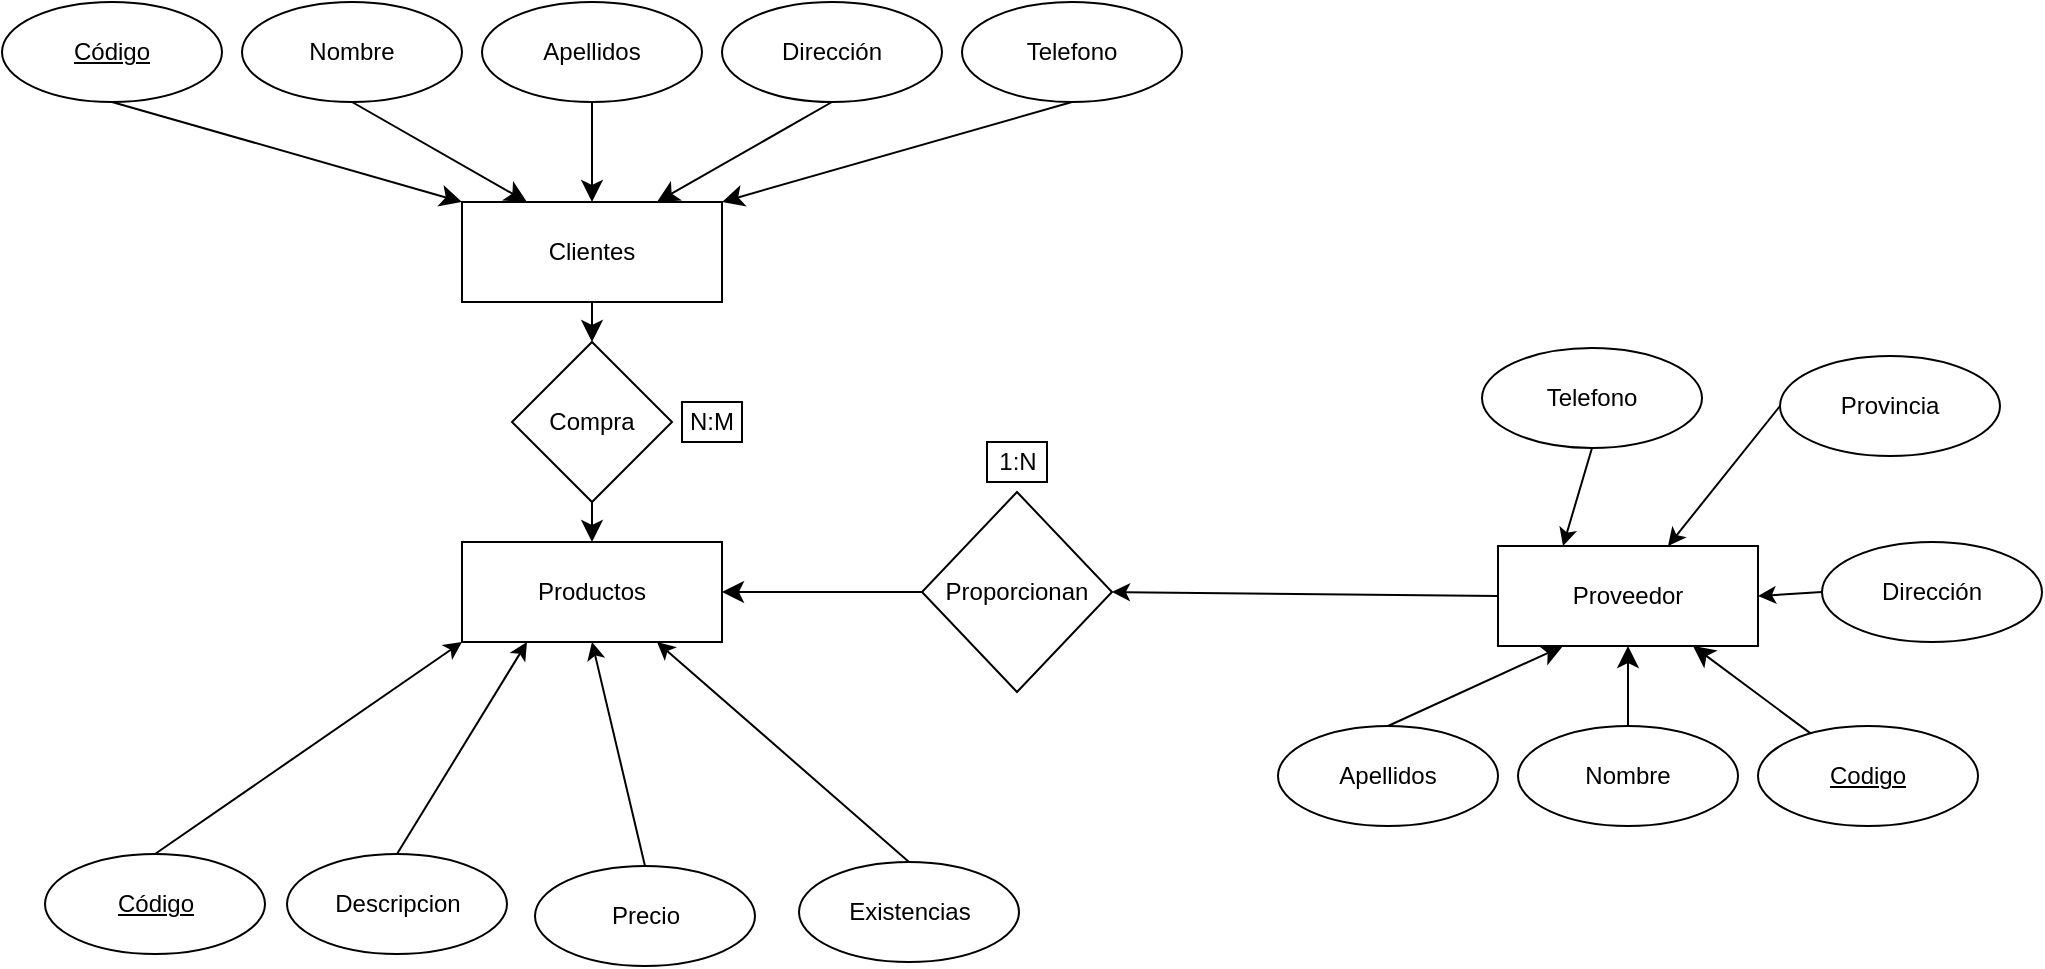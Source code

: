 <mxfile>
    <diagram id="QbtTy5d3Nsz8G3WIjJxL" name="Ejercicio 8">
        <mxGraphModel dx="2420" dy="2289" grid="0" gridSize="11" guides="1" tooltips="1" connect="1" arrows="1" fold="1" page="0" pageScale="1" pageWidth="827" pageHeight="1169" math="0" shadow="0">
            <root>
                <mxCell id="0"/>
                <mxCell id="1" parent="0"/>
                <mxCell id="2" value="Productos" style="rounded=0;hachureGap=4;fontFamily=Helvetica;strokeColor=default;shadow=0;fontColor=default;labelBackgroundColor=none;labelBorderColor=none;textShadow=0;whiteSpace=wrap;convertToSvg=0;html=1;" vertex="1" parent="1">
                    <mxGeometry x="-70" y="540" width="130" height="50" as="geometry"/>
                </mxCell>
                <mxCell id="9" value="" style="edgeStyle=none;curved=1;rounded=0;hachureGap=4;orthogonalLoop=1;jettySize=auto;exitX=0.5;exitY=1;exitDx=0;exitDy=0;entryX=0.5;entryY=0;entryDx=0;entryDy=0;fontFamily=Helvetica;fontSize=12;startSize=8;endSize=8;strokeColor=default;shadow=0;fontColor=default;labelBackgroundColor=none;labelBorderColor=none;textShadow=0;convertToSvg=0;html=1;" edge="1" parent="1" source="10" target="2">
                    <mxGeometry relative="1" as="geometry"/>
                </mxCell>
                <mxCell id="10" value="Compra" style="rhombus;hachureGap=4;fontFamily=Helvetica;strokeColor=default;shadow=0;fontColor=default;labelBackgroundColor=none;labelBorderColor=none;textShadow=0;whiteSpace=wrap;convertToSvg=0;html=1;" vertex="1" parent="1">
                    <mxGeometry x="-45" y="440" width="80" height="80" as="geometry"/>
                </mxCell>
                <mxCell id="11" value="" style="edgeStyle=none;curved=1;rounded=0;hachureGap=4;orthogonalLoop=1;jettySize=auto;exitX=0.5;exitY=1;exitDx=0;exitDy=0;entryX=0.5;entryY=0;entryDx=0;entryDy=0;fontFamily=Helvetica;fontSize=12;startSize=8;endSize=8;strokeColor=default;shadow=0;fontColor=default;labelBackgroundColor=none;labelBorderColor=none;textShadow=0;convertToSvg=0;html=1;" edge="1" parent="1" source="12" target="10">
                    <mxGeometry relative="1" as="geometry"/>
                </mxCell>
                <mxCell id="12" value="Clientes" style="rounded=0;hachureGap=4;fontFamily=Helvetica;strokeColor=default;shadow=0;fontColor=default;labelBackgroundColor=none;labelBorderColor=none;textShadow=0;whiteSpace=wrap;convertToSvg=0;html=1;" vertex="1" parent="1">
                    <mxGeometry x="-70" y="370" width="130" height="50" as="geometry"/>
                </mxCell>
                <mxCell id="13" value="" style="edgeStyle=none;curved=1;rounded=0;hachureGap=4;orthogonalLoop=1;jettySize=auto;exitX=0.5;exitY=1;exitDx=0;exitDy=0;entryX=0.25;entryY=0;entryDx=0;entryDy=0;fontFamily=Helvetica;fontSize=12;startSize=8;endSize=8;strokeColor=default;shadow=0;fontColor=default;labelBackgroundColor=none;labelBorderColor=none;textShadow=0;convertToSvg=0;html=1;" edge="1" parent="1" source="14" target="12">
                    <mxGeometry relative="1" as="geometry"/>
                </mxCell>
                <mxCell id="14" value="Nombre" style="ellipse;hachureGap=4;fontFamily=Helvetica;strokeColor=default;shadow=0;fontColor=default;labelBackgroundColor=none;labelBorderColor=none;textShadow=0;whiteSpace=wrap;convertToSvg=0;html=1;" vertex="1" parent="1">
                    <mxGeometry x="-180" y="270" width="110" height="50" as="geometry"/>
                </mxCell>
                <mxCell id="15" value="" style="edgeStyle=none;curved=1;rounded=0;hachureGap=4;orthogonalLoop=1;jettySize=auto;exitX=0.5;exitY=1;exitDx=0;exitDy=0;entryX=0.5;entryY=0;entryDx=0;entryDy=0;fontFamily=Helvetica;fontSize=12;startSize=8;endSize=8;strokeColor=default;shadow=0;fontColor=default;labelBackgroundColor=none;labelBorderColor=none;textShadow=0;convertToSvg=0;html=1;" edge="1" parent="1" source="16" target="12">
                    <mxGeometry relative="1" as="geometry"/>
                </mxCell>
                <mxCell id="16" value="Apellidos" style="ellipse;hachureGap=4;fontFamily=Helvetica;strokeColor=default;shadow=0;fontColor=default;labelBackgroundColor=none;labelBorderColor=none;textShadow=0;whiteSpace=wrap;convertToSvg=0;html=1;" vertex="1" parent="1">
                    <mxGeometry x="-60" y="270" width="110" height="50" as="geometry"/>
                </mxCell>
                <mxCell id="17" value="" style="edgeStyle=none;curved=1;rounded=0;hachureGap=4;orthogonalLoop=1;jettySize=auto;exitX=0.5;exitY=1;exitDx=0;exitDy=0;entryX=0;entryY=0;entryDx=0;entryDy=0;fontFamily=Helvetica;fontSize=12;startSize=8;endSize=8;strokeColor=default;shadow=0;fontColor=default;labelBackgroundColor=none;labelBorderColor=none;textShadow=0;convertToSvg=0;html=1;" edge="1" parent="1" source="18" target="12">
                    <mxGeometry relative="1" as="geometry"/>
                </mxCell>
                <mxCell id="18" value="Código" style="ellipse;hachureGap=4;fontFamily=Helvetica;strokeColor=default;shadow=0;fontColor=light-dark(#000000,#000000);labelBackgroundColor=none;labelBorderColor=none;textShadow=0;whiteSpace=wrap;convertToSvg=0;html=1;fillColor=light-dark(#FFFFFF,#FFFFFF);fontStyle=4" vertex="1" parent="1">
                    <mxGeometry x="-300" y="270" width="110" height="50" as="geometry"/>
                </mxCell>
                <mxCell id="19" value="" style="edgeStyle=none;curved=1;rounded=0;hachureGap=4;orthogonalLoop=1;jettySize=auto;exitX=0.5;exitY=1;exitDx=0;exitDy=0;entryX=0.75;entryY=0;entryDx=0;entryDy=0;fontFamily=Helvetica;fontSize=12;startSize=8;endSize=8;strokeColor=default;shadow=0;fontColor=default;labelBackgroundColor=none;labelBorderColor=none;textShadow=0;convertToSvg=0;html=1;" edge="1" parent="1" source="20" target="12">
                    <mxGeometry relative="1" as="geometry"/>
                </mxCell>
                <mxCell id="20" value="Dirección" style="ellipse;hachureGap=4;fontFamily=Helvetica;strokeColor=default;shadow=0;fontColor=default;labelBackgroundColor=none;labelBorderColor=none;textShadow=0;whiteSpace=wrap;convertToSvg=0;html=1;" vertex="1" parent="1">
                    <mxGeometry x="60" y="270" width="110" height="50" as="geometry"/>
                </mxCell>
                <mxCell id="21" value="" style="edgeStyle=none;curved=1;rounded=0;hachureGap=4;orthogonalLoop=1;jettySize=auto;exitX=0.5;exitY=1;exitDx=0;exitDy=0;entryX=1;entryY=0;entryDx=0;entryDy=0;fontFamily=Helvetica;fontSize=12;startSize=8;endSize=8;strokeColor=default;shadow=0;fontColor=default;labelBackgroundColor=none;labelBorderColor=none;textShadow=0;convertToSvg=0;html=1;" edge="1" parent="1" source="22" target="12">
                    <mxGeometry relative="1" as="geometry"/>
                </mxCell>
                <mxCell id="22" value="Telefono&lt;br&gt;" style="ellipse;hachureGap=4;fontFamily=Helvetica;strokeColor=default;shadow=0;fontColor=default;labelBackgroundColor=none;labelBorderColor=none;textShadow=0;whiteSpace=wrap;convertToSvg=0;html=1;" vertex="1" parent="1">
                    <mxGeometry x="180" y="270" width="110" height="50" as="geometry"/>
                </mxCell>
                <mxCell id="23" value="" style="edgeStyle=none;curved=1;rounded=0;hachureGap=4;orthogonalLoop=1;jettySize=auto;exitX=0;exitY=0.5;exitDx=0;exitDy=0;entryX=1;entryY=0.5;entryDx=0;entryDy=0;fontFamily=Helvetica;fontSize=12;startSize=8;endSize=8;strokeColor=default;shadow=0;fontColor=default;labelBackgroundColor=none;labelBorderColor=none;textShadow=0;convertToSvg=0;html=1;" edge="1" parent="1" source="24" target="2">
                    <mxGeometry relative="1" as="geometry"/>
                </mxCell>
                <mxCell id="24" value="Proporcionan" style="rhombus;hachureGap=4;fontFamily=Helvetica;strokeColor=default;shadow=0;fontColor=default;labelBackgroundColor=none;labelBorderColor=none;textShadow=0;whiteSpace=wrap;convertToSvg=0;html=1;" vertex="1" parent="1">
                    <mxGeometry x="160" y="515" width="95" height="100" as="geometry"/>
                </mxCell>
                <mxCell id="48" style="edgeStyle=none;html=1;exitX=0;exitY=0.5;exitDx=0;exitDy=0;entryX=1;entryY=0.5;entryDx=0;entryDy=0;" edge="1" parent="1" source="26" target="24">
                    <mxGeometry relative="1" as="geometry"/>
                </mxCell>
                <mxCell id="26" value="Proveedor" style="rounded=0;hachureGap=4;fontFamily=Helvetica;strokeColor=default;shadow=0;fontColor=default;labelBackgroundColor=none;labelBorderColor=none;textShadow=0;whiteSpace=wrap;convertToSvg=0;html=1;" vertex="1" parent="1">
                    <mxGeometry x="448" y="542" width="130" height="50" as="geometry"/>
                </mxCell>
                <mxCell id="27" value="" style="edgeStyle=none;curved=1;rounded=0;hachureGap=4;orthogonalLoop=1;jettySize=auto;exitX=0.5;exitY=0;exitDx=0;exitDy=0;entryX=0.25;entryY=1;entryDx=0;entryDy=0;fontFamily=Helvetica;fontSize=12;startSize=8;endSize=8;strokeColor=default;shadow=0;fontColor=default;labelBackgroundColor=none;labelBorderColor=none;textShadow=0;convertToSvg=0;html=1;" edge="1" parent="1" source="28" target="26">
                    <mxGeometry relative="1" as="geometry"/>
                </mxCell>
                <mxCell id="28" value="Apellidos" style="ellipse;hachureGap=4;fontFamily=Helvetica;strokeColor=default;shadow=0;fontColor=default;labelBackgroundColor=none;labelBorderColor=none;textShadow=0;whiteSpace=wrap;convertToSvg=0;html=1;" vertex="1" parent="1">
                    <mxGeometry x="338" y="632" width="110" height="50" as="geometry"/>
                </mxCell>
                <mxCell id="29" value="" style="edgeStyle=none;curved=1;rounded=0;hachureGap=4;orthogonalLoop=1;jettySize=auto;entryX=0.75;entryY=1;entryDx=0;entryDy=0;fontFamily=Helvetica;fontSize=12;startSize=8;endSize=8;strokeColor=default;shadow=0;fontColor=default;labelBackgroundColor=none;labelBorderColor=none;textShadow=0;convertToSvg=0;html=1;" edge="1" parent="1" source="30" target="26">
                    <mxGeometry relative="1" as="geometry"/>
                </mxCell>
                <mxCell id="30" value="Codigo" style="ellipse;hachureGap=4;fontFamily=Helvetica;strokeColor=default;shadow=0;fontColor=light-dark(#000000,#000000);labelBackgroundColor=none;labelBorderColor=none;textShadow=0;whiteSpace=wrap;convertToSvg=0;html=1;fillColor=light-dark(#FFFFFF,#FFFFFF);fontStyle=4" vertex="1" parent="1">
                    <mxGeometry x="578" y="632" width="110" height="50" as="geometry"/>
                </mxCell>
                <mxCell id="31" value="" style="edgeStyle=none;curved=1;rounded=0;hachureGap=4;orthogonalLoop=1;jettySize=auto;exitX=0.5;exitY=0;exitDx=0;exitDy=0;entryX=0.5;entryY=1;entryDx=0;entryDy=0;fontFamily=Helvetica;fontSize=12;startSize=8;endSize=8;strokeColor=default;shadow=0;fontColor=default;labelBackgroundColor=none;labelBorderColor=none;textShadow=0;convertToSvg=0;html=1;" edge="1" parent="1" source="32" target="26">
                    <mxGeometry relative="1" as="geometry"/>
                </mxCell>
                <mxCell id="32" value="Nombre" style="ellipse;hachureGap=4;fontFamily=Helvetica;strokeColor=default;shadow=0;fontColor=default;labelBackgroundColor=none;labelBorderColor=none;textShadow=0;whiteSpace=wrap;convertToSvg=0;html=1;" vertex="1" parent="1">
                    <mxGeometry x="458" y="632" width="110" height="50" as="geometry"/>
                </mxCell>
                <mxCell id="36" value="1:N" style="text;align=center;verticalAlign=middle;rounded=0;fontFamily=Helvetica;strokeColor=default;shadow=0;fontColor=default;labelBackgroundColor=none;labelBorderColor=none;textShadow=0;whiteSpace=wrap;convertToSvg=0;html=1;" vertex="1" parent="1">
                    <mxGeometry x="192.5" y="490" width="30" height="20" as="geometry"/>
                </mxCell>
                <mxCell id="37" value="N:M" style="text;align=center;verticalAlign=middle;rounded=0;fontFamily=Helvetica;strokeColor=default;shadow=0;fontColor=default;labelBackgroundColor=none;labelBorderColor=none;textShadow=0;whiteSpace=wrap;convertToSvg=0;html=1;" vertex="1" parent="1">
                    <mxGeometry x="40" y="470" width="30" height="20" as="geometry"/>
                </mxCell>
                <mxCell id="45" style="edgeStyle=none;html=1;exitX=0.5;exitY=0;exitDx=0;exitDy=0;entryX=0.25;entryY=1;entryDx=0;entryDy=0;" edge="1" parent="1" source="39" target="2">
                    <mxGeometry relative="1" as="geometry"/>
                </mxCell>
                <mxCell id="39" value="Descripcion" style="ellipse;hachureGap=4;fontFamily=Helvetica;strokeColor=default;shadow=0;fontColor=default;labelBackgroundColor=none;labelBorderColor=none;textShadow=0;whiteSpace=wrap;convertToSvg=0;html=1;" vertex="1" parent="1">
                    <mxGeometry x="-157.5" y="696" width="110" height="50" as="geometry"/>
                </mxCell>
                <mxCell id="46" style="edgeStyle=none;html=1;exitX=0.5;exitY=0;exitDx=0;exitDy=0;entryX=0.5;entryY=1;entryDx=0;entryDy=0;" edge="1" parent="1" source="40" target="2">
                    <mxGeometry relative="1" as="geometry"/>
                </mxCell>
                <mxCell id="40" value="Precio" style="ellipse;hachureGap=4;fontFamily=Helvetica;strokeColor=default;shadow=0;fontColor=default;labelBackgroundColor=none;labelBorderColor=none;textShadow=0;whiteSpace=wrap;convertToSvg=0;html=1;" vertex="1" parent="1">
                    <mxGeometry x="-33.5" y="702" width="110" height="50" as="geometry"/>
                </mxCell>
                <mxCell id="44" style="edgeStyle=none;html=1;exitX=0.5;exitY=0;exitDx=0;exitDy=0;entryX=0;entryY=1;entryDx=0;entryDy=0;" edge="1" parent="1" source="41" target="2">
                    <mxGeometry relative="1" as="geometry"/>
                </mxCell>
                <mxCell id="41" value="Código" style="ellipse;hachureGap=4;fontFamily=Helvetica;strokeColor=default;shadow=0;fontColor=light-dark(#000000,#000000);labelBackgroundColor=none;labelBorderColor=none;textShadow=0;whiteSpace=wrap;convertToSvg=0;html=1;fillColor=light-dark(#FFFFFF,#FFFFFF);fontStyle=4" vertex="1" parent="1">
                    <mxGeometry x="-278.5" y="696" width="110" height="50" as="geometry"/>
                </mxCell>
                <mxCell id="47" style="edgeStyle=none;html=1;exitX=0.5;exitY=0;exitDx=0;exitDy=0;entryX=0.75;entryY=1;entryDx=0;entryDy=0;" edge="1" parent="1" source="42" target="2">
                    <mxGeometry relative="1" as="geometry"/>
                </mxCell>
                <mxCell id="42" value="Existencias" style="ellipse;hachureGap=4;fontFamily=Helvetica;strokeColor=default;shadow=0;fontColor=default;labelBackgroundColor=none;labelBorderColor=none;textShadow=0;whiteSpace=wrap;convertToSvg=0;html=1;" vertex="1" parent="1">
                    <mxGeometry x="98.5" y="700" width="110" height="50" as="geometry"/>
                </mxCell>
                <mxCell id="52" style="edgeStyle=none;html=1;exitX=0;exitY=0.5;exitDx=0;exitDy=0;entryX=1;entryY=0.5;entryDx=0;entryDy=0;" edge="1" parent="1" source="49" target="26">
                    <mxGeometry relative="1" as="geometry"/>
                </mxCell>
                <mxCell id="49" value="Dirección" style="ellipse;hachureGap=4;fontFamily=Helvetica;strokeColor=default;shadow=0;fontColor=default;labelBackgroundColor=none;labelBorderColor=none;textShadow=0;whiteSpace=wrap;convertToSvg=0;html=1;" vertex="1" parent="1">
                    <mxGeometry x="610" y="540" width="110" height="50" as="geometry"/>
                </mxCell>
                <mxCell id="53" style="edgeStyle=none;html=1;exitX=0;exitY=0.5;exitDx=0;exitDy=0;" edge="1" parent="1" source="50" target="26">
                    <mxGeometry relative="1" as="geometry"/>
                </mxCell>
                <mxCell id="50" value="Provincia" style="ellipse;hachureGap=4;fontFamily=Helvetica;strokeColor=default;shadow=0;fontColor=default;labelBackgroundColor=none;labelBorderColor=none;textShadow=0;whiteSpace=wrap;convertToSvg=0;html=1;" vertex="1" parent="1">
                    <mxGeometry x="589" y="447" width="110" height="50" as="geometry"/>
                </mxCell>
                <mxCell id="54" style="edgeStyle=none;html=1;exitX=0.5;exitY=1;exitDx=0;exitDy=0;entryX=0.25;entryY=0;entryDx=0;entryDy=0;" edge="1" parent="1" source="51" target="26">
                    <mxGeometry relative="1" as="geometry"/>
                </mxCell>
                <mxCell id="51" value="Telefono" style="ellipse;hachureGap=4;fontFamily=Helvetica;strokeColor=default;shadow=0;fontColor=default;labelBackgroundColor=none;labelBorderColor=none;textShadow=0;whiteSpace=wrap;convertToSvg=0;html=1;" vertex="1" parent="1">
                    <mxGeometry x="440" y="443" width="110" height="50" as="geometry"/>
                </mxCell>
            </root>
        </mxGraphModel>
    </diagram>
    <diagram id="yOnOIzpMWH7Am4exgXUe" name="Ejercicio 9">
        <mxGraphModel dx="1507" dy="801" grid="0" gridSize="11" guides="1" tooltips="1" connect="1" arrows="1" fold="1" page="0" pageScale="1" pageWidth="827" pageHeight="1169" math="0" shadow="0">
            <root>
                <mxCell id="0"/>
                <mxCell id="1" parent="0"/>
                <mxCell id="pGPJDaPBcyV9VYJkrZaw-48" style="edgeStyle=none;html=1;exitX=0;exitY=0.5;exitDx=0;exitDy=0;entryX=1;entryY=0.5;entryDx=0;entryDy=0;" edge="1" parent="1" source="pGPJDaPBcyV9VYJkrZaw-1" target="pGPJDaPBcyV9VYJkrZaw-46">
                    <mxGeometry relative="1" as="geometry"/>
                </mxCell>
                <mxCell id="pGPJDaPBcyV9VYJkrZaw-64" style="edgeStyle=none;html=1;exitX=0;exitY=0.25;exitDx=0;exitDy=0;entryX=1;entryY=0.5;entryDx=0;entryDy=0;" edge="1" parent="1" source="pGPJDaPBcyV9VYJkrZaw-1" target="pGPJDaPBcyV9VYJkrZaw-62">
                    <mxGeometry relative="1" as="geometry"/>
                </mxCell>
                <mxCell id="pGPJDaPBcyV9VYJkrZaw-1" value="Equipo" style="rounded=0;hachureGap=4;fontFamily=Helvetica;strokeColor=default;shadow=0;fontColor=default;labelBackgroundColor=none;labelBorderColor=none;textShadow=0;whiteSpace=wrap;convertToSvg=0;html=1;" vertex="1" parent="1">
                    <mxGeometry x="-70" y="540" width="130" height="50" as="geometry"/>
                </mxCell>
                <mxCell id="pGPJDaPBcyV9VYJkrZaw-2" value="" style="edgeStyle=none;curved=1;rounded=0;hachureGap=4;orthogonalLoop=1;jettySize=auto;exitX=0.5;exitY=1;exitDx=0;exitDy=0;entryX=0.5;entryY=0;entryDx=0;entryDy=0;fontFamily=Helvetica;fontSize=12;startSize=8;endSize=8;strokeColor=default;shadow=0;fontColor=default;labelBackgroundColor=none;labelBorderColor=none;textShadow=0;convertToSvg=0;html=1;" edge="1" parent="1" source="pGPJDaPBcyV9VYJkrZaw-3" target="pGPJDaPBcyV9VYJkrZaw-1">
                    <mxGeometry relative="1" as="geometry"/>
                </mxCell>
                <mxCell id="pGPJDaPBcyV9VYJkrZaw-3" value="Tiene" style="rhombus;hachureGap=4;fontFamily=Helvetica;strokeColor=default;shadow=0;fontColor=default;labelBackgroundColor=none;labelBorderColor=none;textShadow=0;whiteSpace=wrap;convertToSvg=0;html=1;" vertex="1" parent="1">
                    <mxGeometry x="-45" y="440" width="80" height="80" as="geometry"/>
                </mxCell>
                <mxCell id="pGPJDaPBcyV9VYJkrZaw-4" value="" style="edgeStyle=none;curved=1;rounded=0;hachureGap=4;orthogonalLoop=1;jettySize=auto;exitX=0.5;exitY=1;exitDx=0;exitDy=0;entryX=0.5;entryY=0;entryDx=0;entryDy=0;fontFamily=Helvetica;fontSize=12;startSize=8;endSize=8;strokeColor=default;shadow=0;fontColor=default;labelBackgroundColor=none;labelBorderColor=none;textShadow=0;convertToSvg=0;html=1;" edge="1" parent="1" source="pGPJDaPBcyV9VYJkrZaw-5" target="pGPJDaPBcyV9VYJkrZaw-3">
                    <mxGeometry relative="1" as="geometry"/>
                </mxCell>
                <mxCell id="pGPJDaPBcyV9VYJkrZaw-5" value="Estadio" style="rounded=0;hachureGap=4;fontFamily=Helvetica;strokeColor=default;shadow=0;fontColor=default;labelBackgroundColor=none;labelBorderColor=none;textShadow=0;whiteSpace=wrap;convertToSvg=0;html=1;" vertex="1" parent="1">
                    <mxGeometry x="-70" y="370" width="130" height="50" as="geometry"/>
                </mxCell>
                <mxCell id="pGPJDaPBcyV9VYJkrZaw-6" value="" style="edgeStyle=none;curved=1;rounded=0;hachureGap=4;orthogonalLoop=1;jettySize=auto;exitX=0.5;exitY=1;exitDx=0;exitDy=0;entryX=0.25;entryY=0;entryDx=0;entryDy=0;fontFamily=Helvetica;fontSize=12;startSize=8;endSize=8;strokeColor=default;shadow=0;fontColor=default;labelBackgroundColor=none;labelBorderColor=none;textShadow=0;convertToSvg=0;html=1;" edge="1" parent="1" source="pGPJDaPBcyV9VYJkrZaw-7" target="pGPJDaPBcyV9VYJkrZaw-5">
                    <mxGeometry relative="1" as="geometry"/>
                </mxCell>
                <mxCell id="pGPJDaPBcyV9VYJkrZaw-7" value="Nombre" style="ellipse;hachureGap=4;fontFamily=Helvetica;strokeColor=default;shadow=0;fontColor=default;labelBackgroundColor=none;labelBorderColor=none;textShadow=0;whiteSpace=wrap;convertToSvg=0;html=1;" vertex="1" parent="1">
                    <mxGeometry x="-60" y="273" width="110" height="50" as="geometry"/>
                </mxCell>
                <mxCell id="pGPJDaPBcyV9VYJkrZaw-8" value="" style="edgeStyle=none;curved=1;rounded=0;hachureGap=4;orthogonalLoop=1;jettySize=auto;exitX=0.5;exitY=1;exitDx=0;exitDy=0;entryX=0.5;entryY=0;entryDx=0;entryDy=0;fontFamily=Helvetica;fontSize=12;startSize=8;endSize=8;strokeColor=default;shadow=0;fontColor=default;labelBackgroundColor=none;labelBorderColor=none;textShadow=0;convertToSvg=0;html=1;" edge="1" parent="1" source="pGPJDaPBcyV9VYJkrZaw-9" target="pGPJDaPBcyV9VYJkrZaw-5">
                    <mxGeometry relative="1" as="geometry"/>
                </mxCell>
                <mxCell id="pGPJDaPBcyV9VYJkrZaw-9" value="Capacidad" style="ellipse;hachureGap=4;fontFamily=Helvetica;strokeColor=default;shadow=0;fontColor=default;labelBackgroundColor=none;labelBorderColor=none;textShadow=0;whiteSpace=wrap;convertToSvg=0;html=1;" vertex="1" parent="1">
                    <mxGeometry x="53" y="294" width="110" height="50" as="geometry"/>
                </mxCell>
                <mxCell id="pGPJDaPBcyV9VYJkrZaw-10" value="" style="edgeStyle=none;curved=1;rounded=0;hachureGap=4;orthogonalLoop=1;jettySize=auto;exitX=0.5;exitY=1;exitDx=0;exitDy=0;entryX=0;entryY=0;entryDx=0;entryDy=0;fontFamily=Helvetica;fontSize=12;startSize=8;endSize=8;strokeColor=default;shadow=0;fontColor=default;labelBackgroundColor=none;labelBorderColor=none;textShadow=0;convertToSvg=0;html=1;" edge="1" parent="1" source="pGPJDaPBcyV9VYJkrZaw-11" target="pGPJDaPBcyV9VYJkrZaw-5">
                    <mxGeometry relative="1" as="geometry"/>
                </mxCell>
                <mxCell id="pGPJDaPBcyV9VYJkrZaw-11" value="Código" style="ellipse;hachureGap=4;fontFamily=Helvetica;strokeColor=default;shadow=0;fontColor=light-dark(#000000,#000000);labelBackgroundColor=none;labelBorderColor=none;textShadow=0;whiteSpace=wrap;convertToSvg=0;html=1;fillColor=light-dark(#FFFFFF,#FFFFFF);fontStyle=4" vertex="1" parent="1">
                    <mxGeometry x="-173" y="308" width="110" height="50" as="geometry"/>
                </mxCell>
                <mxCell id="pGPJDaPBcyV9VYJkrZaw-16" value="" style="edgeStyle=none;curved=1;rounded=0;hachureGap=4;orthogonalLoop=1;jettySize=auto;exitX=0;exitY=0.5;exitDx=0;exitDy=0;entryX=1;entryY=0.5;entryDx=0;entryDy=0;fontFamily=Helvetica;fontSize=12;startSize=8;endSize=8;strokeColor=default;shadow=0;fontColor=default;labelBackgroundColor=none;labelBorderColor=none;textShadow=0;convertToSvg=0;html=1;" edge="1" parent="1" source="pGPJDaPBcyV9VYJkrZaw-17" target="pGPJDaPBcyV9VYJkrZaw-1">
                    <mxGeometry relative="1" as="geometry"/>
                </mxCell>
                <mxCell id="pGPJDaPBcyV9VYJkrZaw-17" value="Pertenece" style="rhombus;hachureGap=4;fontFamily=Helvetica;strokeColor=default;shadow=0;fontColor=default;labelBackgroundColor=none;labelBorderColor=none;textShadow=0;whiteSpace=wrap;convertToSvg=0;html=1;" vertex="1" parent="1">
                    <mxGeometry x="160" y="515" width="95" height="100" as="geometry"/>
                </mxCell>
                <mxCell id="pGPJDaPBcyV9VYJkrZaw-18" style="edgeStyle=none;html=1;exitX=0;exitY=0.5;exitDx=0;exitDy=0;entryX=1;entryY=0.5;entryDx=0;entryDy=0;" edge="1" parent="1" source="pGPJDaPBcyV9VYJkrZaw-19" target="pGPJDaPBcyV9VYJkrZaw-17">
                    <mxGeometry relative="1" as="geometry"/>
                </mxCell>
                <mxCell id="pGPJDaPBcyV9VYJkrZaw-19" value="Presidente" style="rounded=0;hachureGap=4;fontFamily=Helvetica;strokeColor=default;shadow=0;fontColor=default;labelBackgroundColor=none;labelBorderColor=none;textShadow=0;whiteSpace=wrap;convertToSvg=0;html=1;" vertex="1" parent="1">
                    <mxGeometry x="346" y="542" width="130" height="50" as="geometry"/>
                </mxCell>
                <mxCell id="pGPJDaPBcyV9VYJkrZaw-20" value="" style="edgeStyle=none;curved=1;rounded=0;hachureGap=4;orthogonalLoop=1;jettySize=auto;exitX=0.5;exitY=0;exitDx=0;exitDy=0;entryX=0.25;entryY=1;entryDx=0;entryDy=0;fontFamily=Helvetica;fontSize=12;startSize=8;endSize=8;strokeColor=default;shadow=0;fontColor=default;labelBackgroundColor=none;labelBorderColor=none;textShadow=0;convertToSvg=0;html=1;" edge="1" parent="1" source="pGPJDaPBcyV9VYJkrZaw-21" target="pGPJDaPBcyV9VYJkrZaw-19">
                    <mxGeometry relative="1" as="geometry"/>
                </mxCell>
                <mxCell id="pGPJDaPBcyV9VYJkrZaw-21" value="Apellidos" style="ellipse;hachureGap=4;fontFamily=Helvetica;strokeColor=default;shadow=0;fontColor=default;labelBackgroundColor=none;labelBorderColor=none;textShadow=0;whiteSpace=wrap;convertToSvg=0;html=1;" vertex="1" parent="1">
                    <mxGeometry x="290" y="641" width="110" height="50" as="geometry"/>
                </mxCell>
                <mxCell id="pGPJDaPBcyV9VYJkrZaw-22" value="" style="edgeStyle=none;curved=1;rounded=0;hachureGap=4;orthogonalLoop=1;jettySize=auto;entryX=0.75;entryY=1;entryDx=0;entryDy=0;fontFamily=Helvetica;fontSize=12;startSize=8;endSize=8;strokeColor=default;shadow=0;fontColor=default;labelBackgroundColor=none;labelBorderColor=none;textShadow=0;convertToSvg=0;html=1;" edge="1" parent="1" source="pGPJDaPBcyV9VYJkrZaw-23" target="pGPJDaPBcyV9VYJkrZaw-19">
                    <mxGeometry relative="1" as="geometry"/>
                </mxCell>
                <mxCell id="pGPJDaPBcyV9VYJkrZaw-23" value="DNI" style="ellipse;hachureGap=4;fontFamily=Helvetica;strokeColor=default;shadow=0;fontColor=light-dark(#000000,#000000);labelBackgroundColor=none;labelBorderColor=none;textShadow=0;whiteSpace=wrap;convertToSvg=0;html=1;fillColor=light-dark(#FFFFFF,#FFFFFF);fontStyle=4" vertex="1" parent="1">
                    <mxGeometry x="530" y="641" width="110" height="50" as="geometry"/>
                </mxCell>
                <mxCell id="pGPJDaPBcyV9VYJkrZaw-24" value="" style="edgeStyle=none;curved=1;rounded=0;hachureGap=4;orthogonalLoop=1;jettySize=auto;exitX=0.5;exitY=0;exitDx=0;exitDy=0;entryX=0.5;entryY=1;entryDx=0;entryDy=0;fontFamily=Helvetica;fontSize=12;startSize=8;endSize=8;strokeColor=default;shadow=0;fontColor=default;labelBackgroundColor=none;labelBorderColor=none;textShadow=0;convertToSvg=0;html=1;" edge="1" parent="1" source="pGPJDaPBcyV9VYJkrZaw-25" target="pGPJDaPBcyV9VYJkrZaw-19">
                    <mxGeometry relative="1" as="geometry"/>
                </mxCell>
                <mxCell id="pGPJDaPBcyV9VYJkrZaw-25" value="Nombre" style="ellipse;hachureGap=4;fontFamily=Helvetica;strokeColor=default;shadow=0;fontColor=default;labelBackgroundColor=none;labelBorderColor=none;textShadow=0;whiteSpace=wrap;convertToSvg=0;html=1;" vertex="1" parent="1">
                    <mxGeometry x="410" y="641" width="110" height="50" as="geometry"/>
                </mxCell>
                <mxCell id="pGPJDaPBcyV9VYJkrZaw-29" value="1:1" style="text;align=center;verticalAlign=middle;rounded=0;fontFamily=Helvetica;strokeColor=default;shadow=0;fontColor=default;labelBackgroundColor=none;labelBorderColor=none;textShadow=0;whiteSpace=wrap;convertToSvg=0;html=1;" vertex="1" parent="1">
                    <mxGeometry x="192.5" y="490" width="30" height="20" as="geometry"/>
                </mxCell>
                <mxCell id="pGPJDaPBcyV9VYJkrZaw-30" value="N:M" style="text;align=center;verticalAlign=middle;rounded=0;fontFamily=Helvetica;strokeColor=default;shadow=0;fontColor=default;labelBackgroundColor=none;labelBorderColor=none;textShadow=0;whiteSpace=wrap;convertToSvg=0;html=1;" vertex="1" parent="1">
                    <mxGeometry x="40" y="470" width="30" height="20" as="geometry"/>
                </mxCell>
                <mxCell id="pGPJDaPBcyV9VYJkrZaw-32" style="edgeStyle=none;html=1;exitX=0.5;exitY=0;exitDx=0;exitDy=0;entryX=0.25;entryY=1;entryDx=0;entryDy=0;" edge="1" parent="1" source="pGPJDaPBcyV9VYJkrZaw-33" target="pGPJDaPBcyV9VYJkrZaw-1">
                    <mxGeometry relative="1" as="geometry"/>
                </mxCell>
                <mxCell id="pGPJDaPBcyV9VYJkrZaw-33" value="Ciudad" style="ellipse;hachureGap=4;fontFamily=Helvetica;strokeColor=default;shadow=0;fontColor=default;labelBackgroundColor=none;labelBorderColor=none;textShadow=0;whiteSpace=wrap;convertToSvg=0;html=1;" vertex="1" parent="1">
                    <mxGeometry x="-98" y="717" width="110" height="50" as="geometry"/>
                </mxCell>
                <mxCell id="pGPJDaPBcyV9VYJkrZaw-34" style="edgeStyle=none;html=1;exitX=0.5;exitY=0;exitDx=0;exitDy=0;entryX=0.5;entryY=1;entryDx=0;entryDy=0;" edge="1" parent="1" source="pGPJDaPBcyV9VYJkrZaw-35" target="pGPJDaPBcyV9VYJkrZaw-1">
                    <mxGeometry relative="1" as="geometry"/>
                </mxCell>
                <mxCell id="pGPJDaPBcyV9VYJkrZaw-35" value="Fundacion" style="ellipse;hachureGap=4;fontFamily=Helvetica;strokeColor=default;shadow=0;fontColor=default;labelBackgroundColor=none;labelBorderColor=none;textShadow=0;whiteSpace=wrap;convertToSvg=0;html=1;" vertex="1" parent="1">
                    <mxGeometry x="-26" y="657" width="110" height="50" as="geometry"/>
                </mxCell>
                <mxCell id="pGPJDaPBcyV9VYJkrZaw-36" style="edgeStyle=none;html=1;exitX=0.5;exitY=0;exitDx=0;exitDy=0;entryX=0;entryY=1;entryDx=0;entryDy=0;" edge="1" parent="1" source="pGPJDaPBcyV9VYJkrZaw-37" target="pGPJDaPBcyV9VYJkrZaw-1">
                    <mxGeometry relative="1" as="geometry"/>
                </mxCell>
                <mxCell id="pGPJDaPBcyV9VYJkrZaw-37" value="Código" style="ellipse;hachureGap=4;fontFamily=Helvetica;strokeColor=default;shadow=0;fontColor=light-dark(#000000,#000000);labelBackgroundColor=none;labelBorderColor=none;textShadow=0;whiteSpace=wrap;convertToSvg=0;html=1;fillColor=light-dark(#FFFFFF,#FFFFFF);fontStyle=4" vertex="1" parent="1">
                    <mxGeometry x="-142" y="645" width="110" height="50" as="geometry"/>
                </mxCell>
                <mxCell id="pGPJDaPBcyV9VYJkrZaw-38" style="edgeStyle=none;html=1;exitX=0.5;exitY=0;exitDx=0;exitDy=0;entryX=0.75;entryY=1;entryDx=0;entryDy=0;" edge="1" parent="1" source="pGPJDaPBcyV9VYJkrZaw-39" target="pGPJDaPBcyV9VYJkrZaw-1">
                    <mxGeometry relative="1" as="geometry"/>
                </mxCell>
                <mxCell id="pGPJDaPBcyV9VYJkrZaw-39" value="Nombre" style="ellipse;hachureGap=4;fontFamily=Helvetica;strokeColor=default;shadow=0;fontColor=default;labelBackgroundColor=none;labelBorderColor=none;textShadow=0;whiteSpace=wrap;convertToSvg=0;html=1;" vertex="1" parent="1">
                    <mxGeometry x="68" y="707" width="110" height="50" as="geometry"/>
                </mxCell>
                <mxCell id="pGPJDaPBcyV9VYJkrZaw-40" style="edgeStyle=none;html=1;exitX=0;exitY=0.5;exitDx=0;exitDy=0;entryX=1;entryY=0.5;entryDx=0;entryDy=0;" edge="1" parent="1" source="pGPJDaPBcyV9VYJkrZaw-41" target="pGPJDaPBcyV9VYJkrZaw-19">
                    <mxGeometry relative="1" as="geometry"/>
                </mxCell>
                <mxCell id="pGPJDaPBcyV9VYJkrZaw-41" value="Nacimiento" style="ellipse;hachureGap=4;fontFamily=Helvetica;strokeColor=default;shadow=0;fontColor=default;labelBackgroundColor=none;labelBorderColor=none;textShadow=0;whiteSpace=wrap;convertToSvg=0;html=1;" vertex="1" parent="1">
                    <mxGeometry x="509" y="533" width="110" height="50" as="geometry"/>
                </mxCell>
                <mxCell id="pGPJDaPBcyV9VYJkrZaw-42" style="edgeStyle=none;html=1;exitX=0;exitY=0.5;exitDx=0;exitDy=0;" edge="1" parent="1" source="pGPJDaPBcyV9VYJkrZaw-43" target="pGPJDaPBcyV9VYJkrZaw-19">
                    <mxGeometry relative="1" as="geometry"/>
                </mxCell>
                <mxCell id="pGPJDaPBcyV9VYJkrZaw-43" value="Equipo" style="ellipse;hachureGap=4;fontFamily=Helvetica;strokeColor=default;shadow=0;fontColor=default;labelBackgroundColor=none;labelBorderColor=none;textShadow=0;whiteSpace=wrap;convertToSvg=0;html=1;" vertex="1" parent="1">
                    <mxGeometry x="487" y="447" width="110" height="50" as="geometry"/>
                </mxCell>
                <mxCell id="pGPJDaPBcyV9VYJkrZaw-44" style="edgeStyle=none;html=1;exitX=0.5;exitY=1;exitDx=0;exitDy=0;entryX=0.25;entryY=0;entryDx=0;entryDy=0;" edge="1" parent="1" source="pGPJDaPBcyV9VYJkrZaw-45" target="pGPJDaPBcyV9VYJkrZaw-19">
                    <mxGeometry relative="1" as="geometry"/>
                </mxCell>
                <mxCell id="pGPJDaPBcyV9VYJkrZaw-45" value="Año" style="ellipse;hachureGap=4;fontFamily=Helvetica;strokeColor=default;shadow=0;fontColor=default;labelBackgroundColor=none;labelBorderColor=none;textShadow=0;whiteSpace=wrap;convertToSvg=0;html=1;" vertex="1" parent="1">
                    <mxGeometry x="338" y="443" width="110" height="50" as="geometry"/>
                </mxCell>
                <mxCell id="pGPJDaPBcyV9VYJkrZaw-49" style="edgeStyle=none;html=1;exitX=0;exitY=0.5;exitDx=0;exitDy=0;entryX=1;entryY=0.5;entryDx=0;entryDy=0;" edge="1" parent="1" source="pGPJDaPBcyV9VYJkrZaw-46" target="pGPJDaPBcyV9VYJkrZaw-47">
                    <mxGeometry relative="1" as="geometry"/>
                </mxCell>
                <mxCell id="pGPJDaPBcyV9VYJkrZaw-46" value="Juega" style="rhombus;hachureGap=4;fontFamily=Helvetica;strokeColor=default;shadow=0;fontColor=default;labelBackgroundColor=none;labelBorderColor=none;textShadow=0;whiteSpace=wrap;convertToSvg=0;html=1;" vertex="1" parent="1">
                    <mxGeometry x="-238" y="592" width="80" height="80" as="geometry"/>
                </mxCell>
                <mxCell id="pGPJDaPBcyV9VYJkrZaw-47" value="Jugador" style="rounded=0;hachureGap=4;fontFamily=Helvetica;strokeColor=default;shadow=0;fontColor=default;labelBackgroundColor=none;labelBorderColor=none;textShadow=0;whiteSpace=wrap;convertToSvg=0;html=1;" vertex="1" parent="1">
                    <mxGeometry x="-411" y="605" width="130" height="50" as="geometry"/>
                </mxCell>
                <mxCell id="pGPJDaPBcyV9VYJkrZaw-61" style="edgeStyle=none;html=1;exitX=0.5;exitY=0;exitDx=0;exitDy=0;" edge="1" parent="1" source="pGPJDaPBcyV9VYJkrZaw-50" target="pGPJDaPBcyV9VYJkrZaw-47">
                    <mxGeometry relative="1" as="geometry"/>
                </mxCell>
                <mxCell id="pGPJDaPBcyV9VYJkrZaw-50" value="Código" style="ellipse;hachureGap=4;fontFamily=Helvetica;strokeColor=default;shadow=0;fontColor=light-dark(#000000,#000000);labelBackgroundColor=none;labelBorderColor=none;textShadow=0;whiteSpace=wrap;convertToSvg=0;html=1;fillColor=light-dark(#FFFFFF,#FFFFFF);fontStyle=4" vertex="1" parent="1">
                    <mxGeometry x="-401" y="748" width="110" height="50" as="geometry"/>
                </mxCell>
                <mxCell id="pGPJDaPBcyV9VYJkrZaw-55" style="edgeStyle=none;html=1;exitX=1;exitY=0.5;exitDx=0;exitDy=0;entryX=0;entryY=0.5;entryDx=0;entryDy=0;" edge="1" parent="1" source="pGPJDaPBcyV9VYJkrZaw-51" target="pGPJDaPBcyV9VYJkrZaw-47">
                    <mxGeometry relative="1" as="geometry"/>
                </mxCell>
                <mxCell id="pGPJDaPBcyV9VYJkrZaw-51" value="Posicion" style="ellipse;hachureGap=4;fontFamily=Helvetica;strokeColor=default;shadow=0;fontColor=default;labelBackgroundColor=none;labelBorderColor=none;textShadow=0;whiteSpace=wrap;convertToSvg=0;html=1;" vertex="1" parent="1">
                    <mxGeometry x="-564" y="632" width="110" height="50" as="geometry"/>
                </mxCell>
                <mxCell id="pGPJDaPBcyV9VYJkrZaw-57" style="edgeStyle=none;html=1;exitX=1;exitY=0.5;exitDx=0;exitDy=0;entryX=0.203;entryY=0.986;entryDx=0;entryDy=0;entryPerimeter=0;" edge="1" parent="1" source="pGPJDaPBcyV9VYJkrZaw-52" target="pGPJDaPBcyV9VYJkrZaw-47">
                    <mxGeometry relative="1" as="geometry"/>
                </mxCell>
                <mxCell id="pGPJDaPBcyV9VYJkrZaw-52" value="Nacimiento" style="ellipse;hachureGap=4;fontFamily=Helvetica;strokeColor=default;shadow=0;fontColor=default;labelBackgroundColor=none;labelBorderColor=none;textShadow=0;whiteSpace=wrap;convertToSvg=0;html=1;" vertex="1" parent="1">
                    <mxGeometry x="-488" y="693" width="110" height="50" as="geometry"/>
                </mxCell>
                <mxCell id="pGPJDaPBcyV9VYJkrZaw-58" style="edgeStyle=none;html=1;exitX=0.5;exitY=0;exitDx=0;exitDy=0;entryX=0.5;entryY=1;entryDx=0;entryDy=0;" edge="1" parent="1" source="pGPJDaPBcyV9VYJkrZaw-53" target="pGPJDaPBcyV9VYJkrZaw-47">
                    <mxGeometry relative="1" as="geometry"/>
                </mxCell>
                <mxCell id="pGPJDaPBcyV9VYJkrZaw-53" value="Nombre" style="ellipse;hachureGap=4;fontFamily=Helvetica;strokeColor=default;shadow=0;fontColor=default;labelBackgroundColor=none;labelBorderColor=none;textShadow=0;whiteSpace=wrap;convertToSvg=0;html=1;" vertex="1" parent="1">
                    <mxGeometry x="-324" y="685" width="110" height="50" as="geometry"/>
                </mxCell>
                <mxCell id="pGPJDaPBcyV9VYJkrZaw-65" style="edgeStyle=none;html=1;exitX=0;exitY=0.5;exitDx=0;exitDy=0;" edge="1" parent="1" source="pGPJDaPBcyV9VYJkrZaw-62" target="pGPJDaPBcyV9VYJkrZaw-63">
                    <mxGeometry relative="1" as="geometry"/>
                </mxCell>
                <mxCell id="pGPJDaPBcyV9VYJkrZaw-62" value="Tiene" style="rhombus;hachureGap=4;fontFamily=Helvetica;strokeColor=default;shadow=0;fontColor=default;labelBackgroundColor=none;labelBorderColor=none;textShadow=0;whiteSpace=wrap;convertToSvg=0;html=1;" vertex="1" parent="1">
                    <mxGeometry x="-228" y="462" width="80" height="80" as="geometry"/>
                </mxCell>
                <mxCell id="pGPJDaPBcyV9VYJkrZaw-72" style="edgeStyle=none;html=1;exitX=0.5;exitY=0;exitDx=0;exitDy=0;entryX=0.5;entryY=1;entryDx=0;entryDy=0;" edge="1" parent="1" source="pGPJDaPBcyV9VYJkrZaw-63" target="pGPJDaPBcyV9VYJkrZaw-71">
                    <mxGeometry relative="1" as="geometry"/>
                </mxCell>
                <mxCell id="pGPJDaPBcyV9VYJkrZaw-63" value="Partidos" style="rounded=0;hachureGap=4;fontFamily=Helvetica;strokeColor=default;shadow=0;fontColor=default;labelBackgroundColor=none;labelBorderColor=none;textShadow=0;whiteSpace=wrap;convertToSvg=0;html=1;" vertex="1" parent="1">
                    <mxGeometry x="-430" y="477" width="130" height="50" as="geometry"/>
                </mxCell>
                <mxCell id="pGPJDaPBcyV9VYJkrZaw-69" style="edgeStyle=none;html=1;exitX=1;exitY=0.5;exitDx=0;exitDy=0;entryX=0;entryY=0;entryDx=0;entryDy=0;" edge="1" parent="1" source="pGPJDaPBcyV9VYJkrZaw-66" target="pGPJDaPBcyV9VYJkrZaw-63">
                    <mxGeometry relative="1" as="geometry"/>
                </mxCell>
                <mxCell id="pGPJDaPBcyV9VYJkrZaw-66" value="Código" style="ellipse;hachureGap=4;fontFamily=Helvetica;strokeColor=default;shadow=0;fontColor=light-dark(#000000,#000000);labelBackgroundColor=none;labelBorderColor=none;textShadow=0;whiteSpace=wrap;convertToSvg=0;html=1;fillColor=light-dark(#FFFFFF,#FFFFFF);fontStyle=4" vertex="1" parent="1">
                    <mxGeometry x="-562.5" y="438" width="110" height="50" as="geometry"/>
                </mxCell>
                <mxCell id="pGPJDaPBcyV9VYJkrZaw-70" style="edgeStyle=none;html=1;exitX=1;exitY=0.5;exitDx=0;exitDy=0;entryX=0;entryY=0.5;entryDx=0;entryDy=0;" edge="1" parent="1" source="pGPJDaPBcyV9VYJkrZaw-67" target="pGPJDaPBcyV9VYJkrZaw-63">
                    <mxGeometry relative="1" as="geometry"/>
                </mxCell>
                <mxCell id="pGPJDaPBcyV9VYJkrZaw-67" value="Fecha" style="ellipse;hachureGap=4;fontFamily=Helvetica;strokeColor=default;shadow=0;fontColor=default;labelBackgroundColor=none;labelBorderColor=none;textShadow=0;whiteSpace=wrap;convertToSvg=0;html=1;" vertex="1" parent="1">
                    <mxGeometry x="-565.5" y="501" width="110" height="50" as="geometry"/>
                </mxCell>
                <mxCell id="pGPJDaPBcyV9VYJkrZaw-74" style="edgeStyle=none;html=1;exitX=0.5;exitY=0;exitDx=0;exitDy=0;entryX=0.5;entryY=1;entryDx=0;entryDy=0;" edge="1" parent="1" source="pGPJDaPBcyV9VYJkrZaw-71" target="pGPJDaPBcyV9VYJkrZaw-73">
                    <mxGeometry relative="1" as="geometry"/>
                </mxCell>
                <mxCell id="pGPJDaPBcyV9VYJkrZaw-71" value="Tiene" style="rhombus;hachureGap=4;fontFamily=Helvetica;strokeColor=default;shadow=0;fontColor=default;labelBackgroundColor=none;labelBorderColor=none;textShadow=0;whiteSpace=wrap;convertToSvg=0;html=1;" vertex="1" parent="1">
                    <mxGeometry x="-405" y="358" width="80" height="80" as="geometry"/>
                </mxCell>
                <mxCell id="pGPJDaPBcyV9VYJkrZaw-73" value="Partidos" style="rounded=0;hachureGap=4;fontFamily=Helvetica;strokeColor=default;shadow=0;fontColor=default;labelBackgroundColor=none;labelBorderColor=none;textShadow=0;whiteSpace=wrap;convertToSvg=0;html=1;" vertex="1" parent="1">
                    <mxGeometry x="-430" y="273" width="130" height="50" as="geometry"/>
                </mxCell>
                <mxCell id="pGPJDaPBcyV9VYJkrZaw-77" style="edgeStyle=none;html=1;exitX=0.5;exitY=1;exitDx=0;exitDy=0;entryX=0.25;entryY=0;entryDx=0;entryDy=0;" edge="1" parent="1" source="pGPJDaPBcyV9VYJkrZaw-75" target="pGPJDaPBcyV9VYJkrZaw-73">
                    <mxGeometry relative="1" as="geometry"/>
                </mxCell>
                <mxCell id="pGPJDaPBcyV9VYJkrZaw-75" value="Gol" style="ellipse;hachureGap=4;fontFamily=Helvetica;strokeColor=default;shadow=0;fontColor=light-dark(#000000,#000000);labelBackgroundColor=none;labelBorderColor=none;textShadow=0;whiteSpace=wrap;convertToSvg=0;html=1;fillColor=light-dark(#FFFFFF,#FFFFFF);fontStyle=4" vertex="1" parent="1">
                    <mxGeometry x="-466" y="195" width="110" height="50" as="geometry"/>
                </mxCell>
                <mxCell id="pGPJDaPBcyV9VYJkrZaw-78" style="edgeStyle=none;html=1;exitX=0.5;exitY=1;exitDx=0;exitDy=0;entryX=0.75;entryY=0;entryDx=0;entryDy=0;" edge="1" parent="1" source="pGPJDaPBcyV9VYJkrZaw-76" target="pGPJDaPBcyV9VYJkrZaw-73">
                    <mxGeometry relative="1" as="geometry"/>
                </mxCell>
                <mxCell id="pGPJDaPBcyV9VYJkrZaw-76" value="Descripcion" style="ellipse;hachureGap=4;fontFamily=Helvetica;strokeColor=default;shadow=0;fontColor=default;labelBackgroundColor=none;labelBorderColor=none;textShadow=0;whiteSpace=wrap;convertToSvg=0;html=1;" vertex="1" parent="1">
                    <mxGeometry x="-344" y="195" width="110" height="50" as="geometry"/>
                </mxCell>
                <mxCell id="pGPJDaPBcyV9VYJkrZaw-79" value="N:M" style="text;align=center;verticalAlign=middle;rounded=0;fontFamily=Helvetica;strokeColor=default;shadow=0;fontColor=default;labelBackgroundColor=none;labelBorderColor=none;textShadow=0;whiteSpace=wrap;convertToSvg=0;html=1;" vertex="1" parent="1">
                    <mxGeometry x="-318" y="385" width="30" height="20" as="geometry"/>
                </mxCell>
                <mxCell id="pGPJDaPBcyV9VYJkrZaw-80" value="1:N" style="text;align=center;verticalAlign=middle;rounded=0;fontFamily=Helvetica;strokeColor=default;shadow=0;fontColor=default;labelBackgroundColor=none;labelBorderColor=none;textShadow=0;whiteSpace=wrap;convertToSvg=0;html=1;" vertex="1" parent="1">
                    <mxGeometry x="-200" y="429" width="30" height="20" as="geometry"/>
                </mxCell>
                <mxCell id="pGPJDaPBcyV9VYJkrZaw-81" value="1:N" style="text;align=center;verticalAlign=middle;rounded=0;fontFamily=Helvetica;strokeColor=default;shadow=0;fontColor=default;labelBackgroundColor=none;labelBorderColor=none;textShadow=0;whiteSpace=wrap;convertToSvg=0;html=1;" vertex="1" parent="1">
                    <mxGeometry x="-214" y="561" width="30" height="20" as="geometry"/>
                </mxCell>
            </root>
        </mxGraphModel>
    </diagram>
    <diagram id="HkE6OeAEdf_Xz4lv-PQ_" name="Ejercicio 10">
        <mxGraphModel dx="1810" dy="1544" grid="0" gridSize="11" guides="1" tooltips="1" connect="1" arrows="1" fold="1" page="0" pageScale="1" pageWidth="827" pageHeight="1169" math="0" shadow="0">
            <root>
                <mxCell id="0"/>
                <mxCell id="1" parent="0"/>
                <mxCell id="yfpT2n-zI5BQ1ZWubXNQ-1" value="Profesor" style="rounded=0;hachureGap=4;fontFamily=Helvetica;strokeColor=default;shadow=0;fontColor=default;labelBackgroundColor=none;labelBorderColor=none;textShadow=0;whiteSpace=wrap;convertToSvg=0;html=1;" vertex="1" parent="1">
                    <mxGeometry x="-70" y="540" width="130" height="50" as="geometry"/>
                </mxCell>
                <mxCell id="yfpT2n-zI5BQ1ZWubXNQ-2" value="" style="edgeStyle=none;curved=1;rounded=0;hachureGap=4;orthogonalLoop=1;jettySize=auto;exitX=0.5;exitY=1;exitDx=0;exitDy=0;entryX=0.5;entryY=0;entryDx=0;entryDy=0;fontFamily=Helvetica;fontSize=12;startSize=8;endSize=8;strokeColor=default;shadow=0;fontColor=default;labelBackgroundColor=none;labelBorderColor=none;textShadow=0;convertToSvg=0;html=1;" edge="1" parent="1" source="yfpT2n-zI5BQ1ZWubXNQ-3" target="yfpT2n-zI5BQ1ZWubXNQ-1">
                    <mxGeometry relative="1" as="geometry"/>
                </mxCell>
                <mxCell id="yfpT2n-zI5BQ1ZWubXNQ-3" value="Enseña" style="rhombus;hachureGap=4;fontFamily=Helvetica;strokeColor=default;shadow=0;fontColor=default;labelBackgroundColor=none;labelBorderColor=none;textShadow=0;whiteSpace=wrap;convertToSvg=0;html=1;" vertex="1" parent="1">
                    <mxGeometry x="-45" y="440" width="80" height="80" as="geometry"/>
                </mxCell>
                <mxCell id="yfpT2n-zI5BQ1ZWubXNQ-4" value="" style="edgeStyle=none;curved=1;rounded=0;hachureGap=4;orthogonalLoop=1;jettySize=auto;exitX=0.5;exitY=1;exitDx=0;exitDy=0;entryX=0.5;entryY=0;entryDx=0;entryDy=0;fontFamily=Helvetica;fontSize=12;startSize=8;endSize=8;strokeColor=default;shadow=0;fontColor=default;labelBackgroundColor=none;labelBorderColor=none;textShadow=0;convertToSvg=0;html=1;" edge="1" parent="1" source="yfpT2n-zI5BQ1ZWubXNQ-5" target="yfpT2n-zI5BQ1ZWubXNQ-3">
                    <mxGeometry relative="1" as="geometry"/>
                </mxCell>
                <mxCell id="yfpT2n-zI5BQ1ZWubXNQ-52" value="" style="edgeStyle=none;html=1;" edge="1" parent="1" source="yfpT2n-zI5BQ1ZWubXNQ-5" target="yfpT2n-zI5BQ1ZWubXNQ-51">
                    <mxGeometry relative="1" as="geometry"/>
                </mxCell>
                <mxCell id="yfpT2n-zI5BQ1ZWubXNQ-77" style="edgeStyle=none;html=1;exitX=0.75;exitY=0;exitDx=0;exitDy=0;entryX=0.5;entryY=1;entryDx=0;entryDy=0;" edge="1" parent="1" source="yfpT2n-zI5BQ1ZWubXNQ-5" target="yfpT2n-zI5BQ1ZWubXNQ-75">
                    <mxGeometry relative="1" as="geometry"/>
                </mxCell>
                <mxCell id="yfpT2n-zI5BQ1ZWubXNQ-5" value="Asignatura" style="rounded=0;hachureGap=4;fontFamily=Helvetica;strokeColor=default;shadow=0;fontColor=default;labelBackgroundColor=none;labelBorderColor=none;textShadow=0;whiteSpace=wrap;convertToSvg=0;html=1;" vertex="1" parent="1">
                    <mxGeometry x="-70" y="370" width="130" height="50" as="geometry"/>
                </mxCell>
                <mxCell id="yfpT2n-zI5BQ1ZWubXNQ-6" value="" style="edgeStyle=none;curved=1;rounded=0;hachureGap=4;orthogonalLoop=1;jettySize=auto;exitX=0.5;exitY=1;exitDx=0;exitDy=0;entryX=0.25;entryY=0;entryDx=0;entryDy=0;fontFamily=Helvetica;fontSize=12;startSize=8;endSize=8;strokeColor=default;shadow=0;fontColor=default;labelBackgroundColor=none;labelBorderColor=none;textShadow=0;convertToSvg=0;html=1;" edge="1" parent="1" source="yfpT2n-zI5BQ1ZWubXNQ-7" target="yfpT2n-zI5BQ1ZWubXNQ-5">
                    <mxGeometry relative="1" as="geometry"/>
                </mxCell>
                <mxCell id="yfpT2n-zI5BQ1ZWubXNQ-7" value="Nombre" style="ellipse;hachureGap=4;fontFamily=Helvetica;strokeColor=default;shadow=0;fontColor=default;labelBackgroundColor=none;labelBorderColor=none;textShadow=0;whiteSpace=wrap;convertToSvg=0;html=1;" vertex="1" parent="1">
                    <mxGeometry x="-188" y="199" width="110" height="50" as="geometry"/>
                </mxCell>
                <mxCell id="yfpT2n-zI5BQ1ZWubXNQ-8" value="" style="edgeStyle=none;curved=1;rounded=0;hachureGap=4;orthogonalLoop=1;jettySize=auto;exitX=0.5;exitY=1;exitDx=0;exitDy=0;entryX=0.5;entryY=0;entryDx=0;entryDy=0;fontFamily=Helvetica;fontSize=12;startSize=8;endSize=8;strokeColor=default;shadow=0;fontColor=default;labelBackgroundColor=none;labelBorderColor=none;textShadow=0;convertToSvg=0;html=1;" edge="1" parent="1" source="yfpT2n-zI5BQ1ZWubXNQ-9" target="yfpT2n-zI5BQ1ZWubXNQ-5">
                    <mxGeometry relative="1" as="geometry"/>
                </mxCell>
                <mxCell id="yfpT2n-zI5BQ1ZWubXNQ-9" value="Horas semanales" style="ellipse;hachureGap=4;fontFamily=Helvetica;strokeColor=default;shadow=0;fontColor=default;labelBackgroundColor=none;labelBorderColor=none;textShadow=0;whiteSpace=wrap;convertToSvg=0;html=1;" vertex="1" parent="1">
                    <mxGeometry x="-103" y="237" width="110" height="50" as="geometry"/>
                </mxCell>
                <mxCell id="yfpT2n-zI5BQ1ZWubXNQ-10" value="" style="edgeStyle=none;curved=1;rounded=0;hachureGap=4;orthogonalLoop=1;jettySize=auto;exitX=0.5;exitY=1;exitDx=0;exitDy=0;entryX=0;entryY=0;entryDx=0;entryDy=0;fontFamily=Helvetica;fontSize=12;startSize=8;endSize=8;strokeColor=default;shadow=0;fontColor=default;labelBackgroundColor=none;labelBorderColor=none;textShadow=0;convertToSvg=0;html=1;" edge="1" parent="1" source="yfpT2n-zI5BQ1ZWubXNQ-11" target="yfpT2n-zI5BQ1ZWubXNQ-5">
                    <mxGeometry relative="1" as="geometry"/>
                </mxCell>
                <mxCell id="yfpT2n-zI5BQ1ZWubXNQ-11" value="Código" style="ellipse;hachureGap=4;fontFamily=Helvetica;strokeColor=default;shadow=0;fontColor=light-dark(#000000,#000000);labelBackgroundColor=none;labelBorderColor=none;textShadow=0;whiteSpace=wrap;convertToSvg=0;html=1;fillColor=light-dark(#FFFFFF,#FFFFFF);fontStyle=4" vertex="1" parent="1">
                    <mxGeometry x="-199" y="268" width="110" height="50" as="geometry"/>
                </mxCell>
                <mxCell id="yfpT2n-zI5BQ1ZWubXNQ-16" value="" style="edgeStyle=none;curved=1;rounded=0;hachureGap=4;orthogonalLoop=1;jettySize=auto;exitX=0;exitY=0.5;exitDx=0;exitDy=0;entryX=1;entryY=0.5;entryDx=0;entryDy=0;fontFamily=Helvetica;fontSize=12;startSize=8;endSize=8;strokeColor=default;shadow=0;fontColor=default;labelBackgroundColor=none;labelBorderColor=none;textShadow=0;convertToSvg=0;html=1;" edge="1" parent="1" source="yfpT2n-zI5BQ1ZWubXNQ-17" target="yfpT2n-zI5BQ1ZWubXNQ-1">
                    <mxGeometry relative="1" as="geometry"/>
                </mxCell>
                <mxCell id="yfpT2n-zI5BQ1ZWubXNQ-66" value="" style="edgeStyle=none;html=1;" edge="1" parent="1" source="yfpT2n-zI5BQ1ZWubXNQ-17" target="yfpT2n-zI5BQ1ZWubXNQ-19">
                    <mxGeometry relative="1" as="geometry"/>
                </mxCell>
                <mxCell id="yfpT2n-zI5BQ1ZWubXNQ-17" value="Tutor" style="rhombus;hachureGap=4;fontFamily=Helvetica;strokeColor=default;shadow=0;fontColor=default;labelBackgroundColor=none;labelBorderColor=none;textShadow=0;whiteSpace=wrap;convertToSvg=0;html=1;" vertex="1" parent="1">
                    <mxGeometry x="254" y="515" width="95" height="100" as="geometry"/>
                </mxCell>
                <mxCell id="yfpT2n-zI5BQ1ZWubXNQ-70" value="" style="edgeStyle=none;html=1;" edge="1" parent="1" source="yfpT2n-zI5BQ1ZWubXNQ-19" target="yfpT2n-zI5BQ1ZWubXNQ-67">
                    <mxGeometry relative="1" as="geometry"/>
                </mxCell>
                <mxCell id="yfpT2n-zI5BQ1ZWubXNQ-19" value="Curso" style="rounded=0;hachureGap=4;fontFamily=Helvetica;strokeColor=default;shadow=0;fontColor=default;labelBackgroundColor=none;labelBorderColor=none;textShadow=0;whiteSpace=wrap;convertToSvg=0;html=1;" vertex="1" parent="1">
                    <mxGeometry x="239" y="370" width="130" height="50" as="geometry"/>
                </mxCell>
                <mxCell id="yfpT2n-zI5BQ1ZWubXNQ-72" value="" style="edgeStyle=none;html=1;" edge="1" parent="1" source="yfpT2n-zI5BQ1ZWubXNQ-23" target="yfpT2n-zI5BQ1ZWubXNQ-19">
                    <mxGeometry relative="1" as="geometry"/>
                </mxCell>
                <mxCell id="yfpT2n-zI5BQ1ZWubXNQ-23" value="Codigo" style="ellipse;hachureGap=4;fontFamily=Helvetica;strokeColor=default;shadow=0;fontColor=light-dark(#000000,#000000);labelBackgroundColor=none;labelBorderColor=none;textShadow=0;whiteSpace=wrap;convertToSvg=0;html=1;fillColor=light-dark(#FFFFFF,#FFFFFF);fontStyle=4" vertex="1" parent="1">
                    <mxGeometry x="210" y="282" width="110" height="50" as="geometry"/>
                </mxCell>
                <mxCell id="yfpT2n-zI5BQ1ZWubXNQ-71" value="" style="edgeStyle=none;html=1;" edge="1" parent="1" source="yfpT2n-zI5BQ1ZWubXNQ-25" target="yfpT2n-zI5BQ1ZWubXNQ-19">
                    <mxGeometry relative="1" as="geometry"/>
                </mxCell>
                <mxCell id="yfpT2n-zI5BQ1ZWubXNQ-25" value="Nombre" style="ellipse;hachureGap=4;fontFamily=Helvetica;strokeColor=default;shadow=0;fontColor=default;labelBackgroundColor=none;labelBorderColor=none;textShadow=0;whiteSpace=wrap;convertToSvg=0;html=1;" vertex="1" parent="1">
                    <mxGeometry x="330" y="282" width="110" height="50" as="geometry"/>
                </mxCell>
                <mxCell id="yfpT2n-zI5BQ1ZWubXNQ-26" value="1:1" style="text;align=center;verticalAlign=middle;rounded=0;fontFamily=Helvetica;strokeColor=default;shadow=0;fontColor=default;labelBackgroundColor=none;labelBorderColor=none;textShadow=0;whiteSpace=wrap;convertToSvg=0;html=1;" vertex="1" parent="1">
                    <mxGeometry x="357" y="555" width="30" height="20" as="geometry"/>
                </mxCell>
                <mxCell id="yfpT2n-zI5BQ1ZWubXNQ-27" value="1:N" style="text;align=center;verticalAlign=middle;rounded=0;fontFamily=Helvetica;strokeColor=default;shadow=0;fontColor=default;labelBackgroundColor=none;labelBorderColor=none;textShadow=0;whiteSpace=wrap;convertToSvg=0;html=1;" vertex="1" parent="1">
                    <mxGeometry x="40" y="470" width="30" height="20" as="geometry"/>
                </mxCell>
                <mxCell id="yfpT2n-zI5BQ1ZWubXNQ-28" style="edgeStyle=none;html=1;exitX=0.5;exitY=0;exitDx=0;exitDy=0;entryX=0.25;entryY=1;entryDx=0;entryDy=0;" edge="1" parent="1" source="yfpT2n-zI5BQ1ZWubXNQ-29" target="yfpT2n-zI5BQ1ZWubXNQ-1">
                    <mxGeometry relative="1" as="geometry"/>
                </mxCell>
                <mxCell id="yfpT2n-zI5BQ1ZWubXNQ-29" value="Telefono" style="ellipse;hachureGap=4;fontFamily=Helvetica;strokeColor=default;shadow=0;fontColor=default;labelBackgroundColor=none;labelBorderColor=none;textShadow=0;whiteSpace=wrap;convertToSvg=0;html=1;" vertex="1" parent="1">
                    <mxGeometry x="-157.5" y="696" width="110" height="50" as="geometry"/>
                </mxCell>
                <mxCell id="yfpT2n-zI5BQ1ZWubXNQ-30" style="edgeStyle=none;html=1;exitX=0.5;exitY=0;exitDx=0;exitDy=0;entryX=0.5;entryY=1;entryDx=0;entryDy=0;" edge="1" parent="1" source="yfpT2n-zI5BQ1ZWubXNQ-31" target="yfpT2n-zI5BQ1ZWubXNQ-1">
                    <mxGeometry relative="1" as="geometry"/>
                </mxCell>
                <mxCell id="yfpT2n-zI5BQ1ZWubXNQ-31" value="Nombre" style="ellipse;hachureGap=4;fontFamily=Helvetica;strokeColor=default;shadow=0;fontColor=default;labelBackgroundColor=none;labelBorderColor=none;textShadow=0;whiteSpace=wrap;convertToSvg=0;html=1;" vertex="1" parent="1">
                    <mxGeometry x="-33.5" y="702" width="110" height="50" as="geometry"/>
                </mxCell>
                <mxCell id="yfpT2n-zI5BQ1ZWubXNQ-32" style="edgeStyle=none;html=1;exitX=0.5;exitY=0;exitDx=0;exitDy=0;entryX=0;entryY=1;entryDx=0;entryDy=0;" edge="1" parent="1" source="yfpT2n-zI5BQ1ZWubXNQ-33" target="yfpT2n-zI5BQ1ZWubXNQ-1">
                    <mxGeometry relative="1" as="geometry"/>
                </mxCell>
                <mxCell id="yfpT2n-zI5BQ1ZWubXNQ-33" value="DNI" style="ellipse;hachureGap=4;fontFamily=Helvetica;strokeColor=default;shadow=0;fontColor=light-dark(#000000,#000000);labelBackgroundColor=none;labelBorderColor=none;textShadow=0;whiteSpace=wrap;convertToSvg=0;html=1;fillColor=light-dark(#FFFFFF,#FFFFFF);fontStyle=4" vertex="1" parent="1">
                    <mxGeometry x="-278.5" y="696" width="110" height="50" as="geometry"/>
                </mxCell>
                <mxCell id="yfpT2n-zI5BQ1ZWubXNQ-34" style="edgeStyle=none;html=1;exitX=0.5;exitY=0;exitDx=0;exitDy=0;entryX=0.75;entryY=1;entryDx=0;entryDy=0;" edge="1" parent="1" source="yfpT2n-zI5BQ1ZWubXNQ-35" target="yfpT2n-zI5BQ1ZWubXNQ-1">
                    <mxGeometry relative="1" as="geometry"/>
                </mxCell>
                <mxCell id="yfpT2n-zI5BQ1ZWubXNQ-35" value="Apellido" style="ellipse;hachureGap=4;fontFamily=Helvetica;strokeColor=default;shadow=0;fontColor=default;labelBackgroundColor=none;labelBorderColor=none;textShadow=0;whiteSpace=wrap;convertToSvg=0;html=1;" vertex="1" parent="1">
                    <mxGeometry x="90" y="682" width="110" height="50" as="geometry"/>
                </mxCell>
                <mxCell id="yfpT2n-zI5BQ1ZWubXNQ-43" style="edgeStyle=none;html=1;exitX=0.5;exitY=0;exitDx=0;exitDy=0;entryX=0.625;entryY=1.001;entryDx=0;entryDy=0;entryPerimeter=0;" edge="1" parent="1" source="yfpT2n-zI5BQ1ZWubXNQ-42" target="yfpT2n-zI5BQ1ZWubXNQ-1">
                    <mxGeometry relative="1" as="geometry"/>
                </mxCell>
                <mxCell id="yfpT2n-zI5BQ1ZWubXNQ-42" value="Dirección" style="ellipse;hachureGap=4;fontFamily=Helvetica;strokeColor=default;shadow=0;fontColor=default;labelBackgroundColor=none;labelBorderColor=none;textShadow=0;whiteSpace=wrap;convertToSvg=0;html=1;" vertex="1" parent="1">
                    <mxGeometry x="12" y="646" width="110" height="50" as="geometry"/>
                </mxCell>
                <mxCell id="yfpT2n-zI5BQ1ZWubXNQ-45" style="edgeStyle=none;html=1;exitX=0.5;exitY=0;exitDx=0;exitDy=0;entryX=0.334;entryY=1.001;entryDx=0;entryDy=0;entryPerimeter=0;" edge="1" parent="1" source="yfpT2n-zI5BQ1ZWubXNQ-44" target="yfpT2n-zI5BQ1ZWubXNQ-1">
                    <mxGeometry relative="1" as="geometry"/>
                </mxCell>
                <mxCell id="yfpT2n-zI5BQ1ZWubXNQ-44" value="Población" style="ellipse;hachureGap=4;fontFamily=Helvetica;strokeColor=default;shadow=0;fontColor=default;labelBackgroundColor=none;labelBorderColor=none;textShadow=0;whiteSpace=wrap;convertToSvg=0;html=1;" vertex="1" parent="1">
                    <mxGeometry x="-92" y="646" width="110" height="50" as="geometry"/>
                </mxCell>
                <mxCell id="yfpT2n-zI5BQ1ZWubXNQ-47" style="edgeStyle=none;html=1;exitX=1;exitY=0;exitDx=0;exitDy=0;entryX=0.1;entryY=1.015;entryDx=0;entryDy=0;entryPerimeter=0;" edge="1" parent="1" source="yfpT2n-zI5BQ1ZWubXNQ-46" target="yfpT2n-zI5BQ1ZWubXNQ-1">
                    <mxGeometry relative="1" as="geometry"/>
                </mxCell>
                <mxCell id="yfpT2n-zI5BQ1ZWubXNQ-46" value="Nacimiento" style="ellipse;hachureGap=4;fontFamily=Helvetica;strokeColor=default;shadow=0;fontColor=default;labelBackgroundColor=none;labelBorderColor=none;textShadow=0;whiteSpace=wrap;convertToSvg=0;html=1;" vertex="1" parent="1">
                    <mxGeometry x="-210" y="641" width="110" height="50" as="geometry"/>
                </mxCell>
                <mxCell id="yfpT2n-zI5BQ1ZWubXNQ-49" style="edgeStyle=none;html=1;exitX=0.5;exitY=0;exitDx=0;exitDy=0;entryX=0;entryY=0.75;entryDx=0;entryDy=0;" edge="1" parent="1" source="yfpT2n-zI5BQ1ZWubXNQ-48" target="yfpT2n-zI5BQ1ZWubXNQ-1">
                    <mxGeometry relative="1" as="geometry"/>
                </mxCell>
                <mxCell id="yfpT2n-zI5BQ1ZWubXNQ-48" value="Codigo Postal" style="ellipse;hachureGap=4;fontFamily=Helvetica;strokeColor=default;shadow=0;fontColor=default;labelBackgroundColor=none;labelBorderColor=none;textShadow=0;whiteSpace=wrap;convertToSvg=0;html=1;" vertex="1" parent="1">
                    <mxGeometry x="-324" y="641" width="110" height="50" as="geometry"/>
                </mxCell>
                <mxCell id="yfpT2n-zI5BQ1ZWubXNQ-55" value="" style="edgeStyle=none;html=1;" edge="1" parent="1" source="yfpT2n-zI5BQ1ZWubXNQ-51" target="yfpT2n-zI5BQ1ZWubXNQ-54">
                    <mxGeometry relative="1" as="geometry"/>
                </mxCell>
                <mxCell id="yfpT2n-zI5BQ1ZWubXNQ-51" value="en" style="rhombus;hachureGap=4;fontFamily=Helvetica;strokeColor=default;shadow=0;fontColor=default;labelBackgroundColor=none;labelBorderColor=none;textShadow=0;whiteSpace=wrap;convertToSvg=0;html=1;" vertex="1" parent="1">
                    <mxGeometry x="-229" y="355" width="80" height="80" as="geometry"/>
                </mxCell>
                <mxCell id="yfpT2n-zI5BQ1ZWubXNQ-53" value="1:N" style="text;align=center;verticalAlign=middle;rounded=0;fontFamily=Helvetica;strokeColor=default;shadow=0;fontColor=default;labelBackgroundColor=none;labelBorderColor=none;textShadow=0;whiteSpace=wrap;convertToSvg=0;html=1;" vertex="1" parent="1">
                    <mxGeometry x="-204" y="329" width="30" height="20" as="geometry"/>
                </mxCell>
                <mxCell id="yfpT2n-zI5BQ1ZWubXNQ-54" value="Clases" style="rounded=0;hachureGap=4;fontFamily=Helvetica;strokeColor=default;shadow=0;fontColor=default;labelBackgroundColor=none;labelBorderColor=none;textShadow=0;whiteSpace=wrap;convertToSvg=0;html=1;" vertex="1" parent="1">
                    <mxGeometry x="-396" y="370" width="130" height="50" as="geometry"/>
                </mxCell>
                <mxCell id="yfpT2n-zI5BQ1ZWubXNQ-61" style="edgeStyle=none;html=1;exitX=1;exitY=1;exitDx=0;exitDy=0;entryX=0;entryY=0;entryDx=0;entryDy=0;" edge="1" parent="1" source="yfpT2n-zI5BQ1ZWubXNQ-56" target="yfpT2n-zI5BQ1ZWubXNQ-54">
                    <mxGeometry relative="1" as="geometry"/>
                </mxCell>
                <mxCell id="yfpT2n-zI5BQ1ZWubXNQ-56" value="Código" style="ellipse;hachureGap=4;fontFamily=Helvetica;strokeColor=default;shadow=0;fontColor=light-dark(#000000,#000000);labelBackgroundColor=none;labelBorderColor=none;textShadow=0;whiteSpace=wrap;convertToSvg=0;html=1;fillColor=light-dark(#FFFFFF,#FFFFFF);fontStyle=4" vertex="1" parent="1">
                    <mxGeometry x="-521" y="299" width="110" height="50" as="geometry"/>
                </mxCell>
                <mxCell id="yfpT2n-zI5BQ1ZWubXNQ-60" value="" style="edgeStyle=none;html=1;" edge="1" parent="1" source="yfpT2n-zI5BQ1ZWubXNQ-57" target="yfpT2n-zI5BQ1ZWubXNQ-54">
                    <mxGeometry relative="1" as="geometry"/>
                </mxCell>
                <mxCell id="yfpT2n-zI5BQ1ZWubXNQ-57" value="Piso" style="ellipse;hachureGap=4;fontFamily=Helvetica;strokeColor=default;shadow=0;fontColor=default;labelBackgroundColor=none;labelBorderColor=none;textShadow=0;whiteSpace=wrap;convertToSvg=0;html=1;" vertex="1" parent="1">
                    <mxGeometry x="-521" y="370" width="110" height="50" as="geometry"/>
                </mxCell>
                <mxCell id="yfpT2n-zI5BQ1ZWubXNQ-59" style="edgeStyle=none;html=1;exitX=1;exitY=0;exitDx=0;exitDy=0;entryX=0.008;entryY=0.912;entryDx=0;entryDy=0;entryPerimeter=0;" edge="1" parent="1" source="yfpT2n-zI5BQ1ZWubXNQ-58" target="yfpT2n-zI5BQ1ZWubXNQ-54">
                    <mxGeometry relative="1" as="geometry"/>
                </mxCell>
                <mxCell id="yfpT2n-zI5BQ1ZWubXNQ-58" value="Mesas" style="ellipse;hachureGap=4;fontFamily=Helvetica;strokeColor=default;shadow=0;fontColor=default;labelBackgroundColor=none;labelBorderColor=none;textShadow=0;whiteSpace=wrap;convertToSvg=0;html=1;" vertex="1" parent="1">
                    <mxGeometry x="-521" y="440" width="110" height="50" as="geometry"/>
                </mxCell>
                <mxCell id="yfpT2n-zI5BQ1ZWubXNQ-69" style="edgeStyle=none;html=1;exitX=0;exitY=0.5;exitDx=0;exitDy=0;entryX=1;entryY=0.5;entryDx=0;entryDy=0;" edge="1" parent="1" source="yfpT2n-zI5BQ1ZWubXNQ-67" target="yfpT2n-zI5BQ1ZWubXNQ-5">
                    <mxGeometry relative="1" as="geometry"/>
                </mxCell>
                <mxCell id="yfpT2n-zI5BQ1ZWubXNQ-67" value="Lleva" style="rhombus;hachureGap=4;fontFamily=Helvetica;strokeColor=default;shadow=0;fontColor=default;labelBackgroundColor=none;labelBorderColor=none;textShadow=0;whiteSpace=wrap;convertToSvg=0;html=1;" vertex="1" parent="1">
                    <mxGeometry x="110" y="345" width="95" height="100" as="geometry"/>
                </mxCell>
                <mxCell id="yfpT2n-zI5BQ1ZWubXNQ-73" value="1:1" style="text;align=center;verticalAlign=middle;rounded=0;fontFamily=Helvetica;strokeColor=default;shadow=0;fontColor=default;labelBackgroundColor=none;labelBorderColor=none;textShadow=0;whiteSpace=wrap;convertToSvg=0;html=1;" vertex="1" parent="1">
                    <mxGeometry x="142.5" y="455" width="30" height="20" as="geometry"/>
                </mxCell>
                <mxCell id="yfpT2n-zI5BQ1ZWubXNQ-74" style="edgeStyle=none;html=1;exitX=0.5;exitY=1;exitDx=0;exitDy=0;entryX=0;entryY=1;entryDx=0;entryDy=0;" edge="1" parent="1" source="yfpT2n-zI5BQ1ZWubXNQ-11" target="yfpT2n-zI5BQ1ZWubXNQ-11">
                    <mxGeometry relative="1" as="geometry"/>
                </mxCell>
                <mxCell id="yfpT2n-zI5BQ1ZWubXNQ-78" style="edgeStyle=none;html=1;exitX=0.5;exitY=0;exitDx=0;exitDy=0;entryX=0.5;entryY=1;entryDx=0;entryDy=0;" edge="1" parent="1" source="yfpT2n-zI5BQ1ZWubXNQ-75" target="yfpT2n-zI5BQ1ZWubXNQ-76">
                    <mxGeometry relative="1" as="geometry"/>
                </mxCell>
                <mxCell id="yfpT2n-zI5BQ1ZWubXNQ-75" value="Matriculas" style="rhombus;hachureGap=4;fontFamily=Helvetica;strokeColor=default;shadow=0;fontColor=default;labelBackgroundColor=none;labelBorderColor=none;textShadow=0;whiteSpace=wrap;convertToSvg=0;html=1;" vertex="1" parent="1">
                    <mxGeometry x="22" y="243" width="80" height="80" as="geometry"/>
                </mxCell>
                <mxCell id="yfpT2n-zI5BQ1ZWubXNQ-76" value="Alumnos" style="rounded=0;hachureGap=4;fontFamily=Helvetica;strokeColor=default;shadow=0;fontColor=default;labelBackgroundColor=none;labelBorderColor=none;textShadow=0;whiteSpace=wrap;convertToSvg=0;html=1;" vertex="1" parent="1">
                    <mxGeometry x="-3" y="130" width="130" height="50" as="geometry"/>
                </mxCell>
                <mxCell id="yfpT2n-zI5BQ1ZWubXNQ-94" style="edgeStyle=none;html=1;exitX=0;exitY=0.5;exitDx=0;exitDy=0;entryX=0.665;entryY=0.007;entryDx=0;entryDy=0;entryPerimeter=0;" edge="1" parent="1" source="yfpT2n-zI5BQ1ZWubXNQ-79" target="yfpT2n-zI5BQ1ZWubXNQ-76">
                    <mxGeometry relative="1" as="geometry"/>
                </mxCell>
                <mxCell id="yfpT2n-zI5BQ1ZWubXNQ-79" value="DNI" style="ellipse;hachureGap=4;fontFamily=Helvetica;strokeColor=default;shadow=0;fontColor=light-dark(#000000,#000000);labelBackgroundColor=none;labelBorderColor=none;textShadow=0;whiteSpace=wrap;convertToSvg=0;html=1;fillColor=light-dark(#FFFFFF,#FFFFFF);fontStyle=4" vertex="1" parent="1">
                    <mxGeometry x="120" y="-7" width="110" height="50" as="geometry"/>
                </mxCell>
                <mxCell id="yfpT2n-zI5BQ1ZWubXNQ-91" style="edgeStyle=none;html=1;exitX=1;exitY=0.5;exitDx=0;exitDy=0;entryX=0.409;entryY=0.023;entryDx=0;entryDy=0;entryPerimeter=0;" edge="1" parent="1" source="yfpT2n-zI5BQ1ZWubXNQ-82" target="yfpT2n-zI5BQ1ZWubXNQ-76">
                    <mxGeometry relative="1" as="geometry"/>
                </mxCell>
                <mxCell id="yfpT2n-zI5BQ1ZWubXNQ-82" value="Telefono" style="ellipse;hachureGap=4;fontFamily=Helvetica;strokeColor=default;shadow=0;fontColor=default;labelBackgroundColor=none;labelBorderColor=none;textShadow=0;whiteSpace=wrap;convertToSvg=0;html=1;" vertex="1" parent="1">
                    <mxGeometry x="-124" y="43" width="110" height="50" as="geometry"/>
                </mxCell>
                <mxCell id="yfpT2n-zI5BQ1ZWubXNQ-90" style="edgeStyle=none;html=1;exitX=1;exitY=0.5;exitDx=0;exitDy=0;entryX=0.25;entryY=0;entryDx=0;entryDy=0;" edge="1" parent="1" source="yfpT2n-zI5BQ1ZWubXNQ-83" target="yfpT2n-zI5BQ1ZWubXNQ-76">
                    <mxGeometry relative="1" as="geometry"/>
                </mxCell>
                <mxCell id="yfpT2n-zI5BQ1ZWubXNQ-83" value="Codigo Postal" style="ellipse;hachureGap=4;fontFamily=Helvetica;strokeColor=default;shadow=0;fontColor=default;labelBackgroundColor=none;labelBorderColor=none;textShadow=0;whiteSpace=wrap;convertToSvg=0;html=1;" vertex="1" parent="1">
                    <mxGeometry x="-121" y="97" width="110" height="50" as="geometry"/>
                </mxCell>
                <mxCell id="yfpT2n-zI5BQ1ZWubXNQ-93" style="edgeStyle=none;html=1;exitX=0;exitY=1;exitDx=0;exitDy=0;" edge="1" parent="1" source="yfpT2n-zI5BQ1ZWubXNQ-84" target="yfpT2n-zI5BQ1ZWubXNQ-76">
                    <mxGeometry relative="1" as="geometry"/>
                </mxCell>
                <mxCell id="yfpT2n-zI5BQ1ZWubXNQ-84" value="Nacimiento" style="ellipse;hachureGap=4;fontFamily=Helvetica;strokeColor=default;shadow=0;fontColor=default;labelBackgroundColor=none;labelBorderColor=none;textShadow=0;whiteSpace=wrap;convertToSvg=0;html=1;" vertex="1" parent="1">
                    <mxGeometry x="76.5" y="-66" width="110" height="50" as="geometry"/>
                </mxCell>
                <mxCell id="yfpT2n-zI5BQ1ZWubXNQ-95" style="edgeStyle=none;html=1;exitX=0;exitY=0.5;exitDx=0;exitDy=0;entryX=0.75;entryY=0;entryDx=0;entryDy=0;" edge="1" parent="1" source="yfpT2n-zI5BQ1ZWubXNQ-85" target="yfpT2n-zI5BQ1ZWubXNQ-76">
                    <mxGeometry relative="1" as="geometry"/>
                </mxCell>
                <mxCell id="yfpT2n-zI5BQ1ZWubXNQ-85" value="Poblacion&lt;br&gt;" style="ellipse;hachureGap=4;fontFamily=Helvetica;strokeColor=default;shadow=0;fontColor=default;labelBackgroundColor=none;labelBorderColor=none;textShadow=0;whiteSpace=wrap;convertToSvg=0;html=1;" vertex="1" parent="1">
                    <mxGeometry x="134" y="53" width="110" height="50" as="geometry"/>
                </mxCell>
                <mxCell id="yfpT2n-zI5BQ1ZWubXNQ-96" style="edgeStyle=none;html=1;exitX=0;exitY=0.5;exitDx=0;exitDy=0;" edge="1" parent="1" source="yfpT2n-zI5BQ1ZWubXNQ-86" target="yfpT2n-zI5BQ1ZWubXNQ-76">
                    <mxGeometry relative="1" as="geometry"/>
                </mxCell>
                <mxCell id="yfpT2n-zI5BQ1ZWubXNQ-86" value="Nombre" style="ellipse;hachureGap=4;fontFamily=Helvetica;strokeColor=default;shadow=0;fontColor=default;labelBackgroundColor=none;labelBorderColor=none;textShadow=0;whiteSpace=wrap;convertToSvg=0;html=1;" vertex="1" parent="1">
                    <mxGeometry x="147" y="107" width="110" height="50" as="geometry"/>
                </mxCell>
                <mxCell id="yfpT2n-zI5BQ1ZWubXNQ-92" style="edgeStyle=none;html=1;exitX=1;exitY=0.5;exitDx=0;exitDy=0;" edge="1" parent="1" source="yfpT2n-zI5BQ1ZWubXNQ-87" target="yfpT2n-zI5BQ1ZWubXNQ-76">
                    <mxGeometry relative="1" as="geometry"/>
                </mxCell>
                <mxCell id="yfpT2n-zI5BQ1ZWubXNQ-87" value="Apellido" style="ellipse;hachureGap=4;fontFamily=Helvetica;strokeColor=default;shadow=0;fontColor=default;labelBackgroundColor=none;labelBorderColor=none;textShadow=0;whiteSpace=wrap;convertToSvg=0;html=1;" vertex="1" parent="1">
                    <mxGeometry x="-106" y="-16" width="110" height="50" as="geometry"/>
                </mxCell>
                <mxCell id="yfpT2n-zI5BQ1ZWubXNQ-89" style="edgeStyle=none;html=1;exitX=0.5;exitY=1;exitDx=0;exitDy=0;" edge="1" parent="1" source="yfpT2n-zI5BQ1ZWubXNQ-88" target="yfpT2n-zI5BQ1ZWubXNQ-76">
                    <mxGeometry relative="1" as="geometry"/>
                </mxCell>
                <mxCell id="yfpT2n-zI5BQ1ZWubXNQ-88" value="Dirección" style="ellipse;hachureGap=4;fontFamily=Helvetica;strokeColor=default;shadow=0;fontColor=default;labelBackgroundColor=none;labelBorderColor=none;textShadow=0;whiteSpace=wrap;convertToSvg=0;html=1;" vertex="1" parent="1">
                    <mxGeometry x="-40" y="-66" width="110" height="50" as="geometry"/>
                </mxCell>
            </root>
        </mxGraphModel>
    </diagram>
</mxfile>